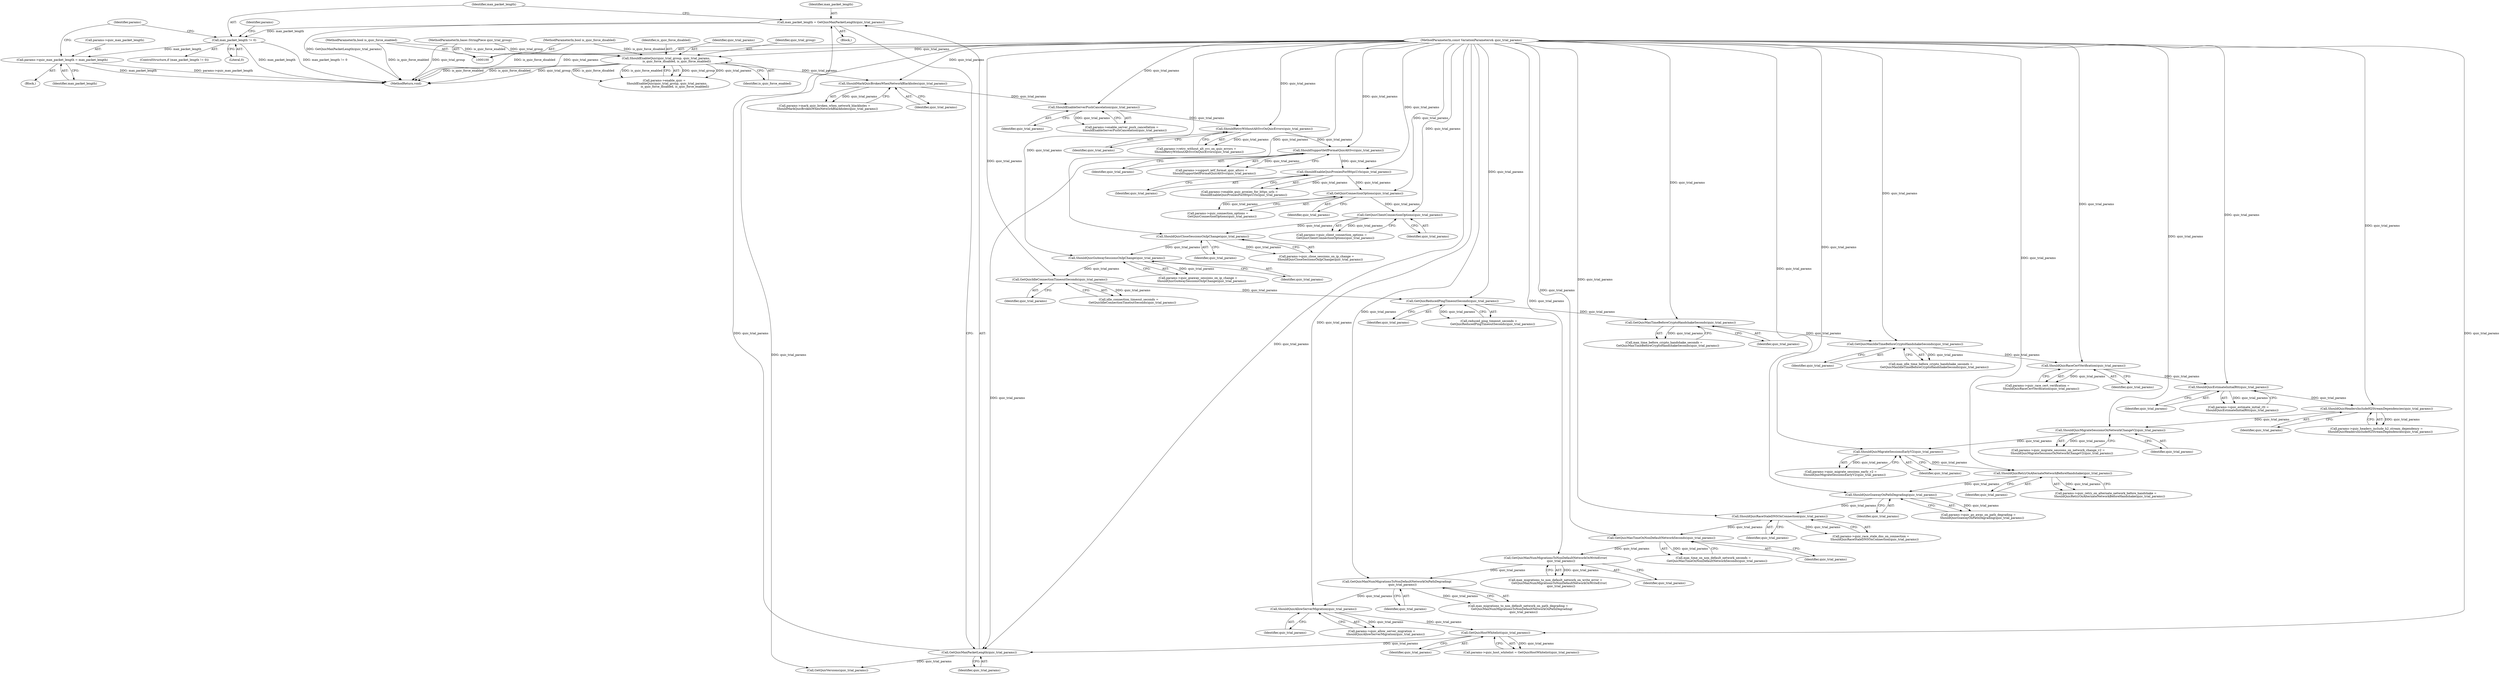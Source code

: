 digraph "0_Chrome_fd2335678e96c34d14f4b20f0d9613dfbd1ccdb4@pointer" {
"1000356" [label="(Call,params->quic_max_packet_length = max_packet_length)"];
"1000352" [label="(Call,max_packet_length != 0)"];
"1000347" [label="(Call,max_packet_length = GetQuicMaxPacketLength(quic_trial_params))"];
"1000349" [label="(Call,GetQuicMaxPacketLength(quic_trial_params))"];
"1000139" [label="(Call,ShouldSupportIetfFormatQuicAltSvc(quic_trial_params))"];
"1000133" [label="(Call,ShouldRetryWithoutAltSvcOnQuicErrors(quic_trial_params))"];
"1000127" [label="(Call,ShouldEnableServerPushCancelation(quic_trial_params))"];
"1000121" [label="(Call,ShouldMarkQuicBrokenWhenNetworkBlackholes(quic_trial_params))"];
"1000112" [label="(Call,ShouldEnableQuic(quic_trial_group, quic_trial_params,\n                       is_quic_force_disabled, is_quic_force_enabled))"];
"1000101" [label="(MethodParameterIn,base::StringPiece quic_trial_group)"];
"1000102" [label="(MethodParameterIn,const VariationParameters& quic_trial_params)"];
"1000103" [label="(MethodParameterIn,bool is_quic_force_disabled)"];
"1000104" [label="(MethodParameterIn,bool is_quic_force_enabled)"];
"1000344" [label="(Call,GetQuicHostWhitelist(quic_trial_params))"];
"1000338" [label="(Call,ShouldQuicAllowServerMigration(quic_trial_params))"];
"1000322" [label="(Call,GetQuicMaxNumMigrationsToNonDefaultNetworkOnPathDegrading(\n            quic_trial_params))"];
"1000307" [label="(Call,GetQuicMaxNumMigrationsToNonDefaultNetworkOnWriteError(\n            quic_trial_params))"];
"1000291" [label="(Call,GetQuicMaxTimeOnNonDefaultNetworkSeconds(quic_trial_params))"];
"1000286" [label="(Call,ShouldQuicRaceStaleDNSOnConnection(quic_trial_params))"];
"1000280" [label="(Call,ShouldQuicGoawayOnPathDegrading(quic_trial_params))"];
"1000274" [label="(Call,ShouldQuicRetryOnAlternateNetworkBeforeHandshake(quic_trial_params))"];
"1000268" [label="(Call,ShouldQuicMigrateSessionsEarlyV2(quic_trial_params))"];
"1000262" [label="(Call,ShouldQuicMigrateSessionsOnNetworkChangeV2(quic_trial_params))"];
"1000256" [label="(Call,ShouldQuicHeadersIncludeH2StreamDependencies(quic_trial_params))"];
"1000250" [label="(Call,ShouldQuicEstimateInitialRtt(quic_trial_params))"];
"1000244" [label="(Call,ShouldQuicRaceCertVerification(quic_trial_params))"];
"1000228" [label="(Call,GetQuicMaxIdleTimeBeforeCryptoHandshakeSeconds(quic_trial_params))"];
"1000213" [label="(Call,GetQuicMaxTimeBeforeCryptoHandshakeSeconds(quic_trial_params))"];
"1000194" [label="(Call,GetQuicReducedPingTimeoutSeconds(quic_trial_params))"];
"1000179" [label="(Call,GetQuicIdleConnectionTimeoutSeconds(quic_trial_params))"];
"1000174" [label="(Call,ShouldQuicGoAwaySessionsOnIpChange(quic_trial_params))"];
"1000168" [label="(Call,ShouldQuicCloseSessionsOnIpChange(quic_trial_params))"];
"1000162" [label="(Call,GetQuicClientConnectionOptions(quic_trial_params))"];
"1000156" [label="(Call,GetQuicConnectionOptions(quic_trial_params))"];
"1000150" [label="(Call,ShouldEnableQuicProxiesForHttpsUrls(quic_trial_params))"];
"1000133" [label="(Call,ShouldRetryWithoutAltSvcOnQuicErrors(quic_trial_params))"];
"1000177" [label="(Call,idle_connection_timeout_seconds =\n        GetQuicIdleConnectionTimeoutSeconds(quic_trial_params))"];
"1000226" [label="(Call,max_idle_time_before_crypto_handshake_seconds =\n        GetQuicMaxIdleTimeBeforeCryptoHandshakeSeconds(quic_trial_params))"];
"1000275" [label="(Identifier,quic_trial_params)"];
"1000134" [label="(Identifier,quic_trial_params)"];
"1000252" [label="(Call,params->quic_headers_include_h2_stream_dependency =\n        ShouldQuicHeadersIncludeH2StreamDependencies(quic_trial_params))"];
"1000264" [label="(Call,params->quic_migrate_sessions_early_v2 =\n        ShouldQuicMigrateSessionsEarlyV2(quic_trial_params))"];
"1000257" [label="(Identifier,quic_trial_params)"];
"1000357" [label="(Call,params->quic_max_packet_length)"];
"1000250" [label="(Call,ShouldQuicEstimateInitialRtt(quic_trial_params))"];
"1000129" [label="(Call,params->retry_without_alt_svc_on_quic_errors =\n      ShouldRetryWithoutAltSvcOnQuicErrors(quic_trial_params))"];
"1000369" [label="(Call,GetQuicVersions(quic_trial_params))"];
"1000127" [label="(Call,ShouldEnableServerPushCancelation(quic_trial_params))"];
"1000213" [label="(Call,GetQuicMaxTimeBeforeCryptoHandshakeSeconds(quic_trial_params))"];
"1000135" [label="(Call,params->support_ietf_format_quic_altsvc =\n      ShouldSupportIetfFormatQuicAltSvc(quic_trial_params))"];
"1000139" [label="(Call,ShouldSupportIetfFormatQuicAltSvc(quic_trial_params))"];
"1000175" [label="(Identifier,quic_trial_params)"];
"1000180" [label="(Identifier,quic_trial_params)"];
"1000268" [label="(Call,ShouldQuicMigrateSessionsEarlyV2(quic_trial_params))"];
"1000308" [label="(Identifier,quic_trial_params)"];
"1000355" [label="(Block,)"];
"1000246" [label="(Call,params->quic_estimate_initial_rtt =\n        ShouldQuicEstimateInitialRtt(quic_trial_params))"];
"1000179" [label="(Call,GetQuicIdleConnectionTimeoutSeconds(quic_trial_params))"];
"1000322" [label="(Call,GetQuicMaxNumMigrationsToNonDefaultNetworkOnPathDegrading(\n            quic_trial_params))"];
"1000270" [label="(Call,params->quic_retry_on_alternate_network_before_handshake =\n        ShouldQuicRetryOnAlternateNetworkBeforeHandshake(quic_trial_params))"];
"1000339" [label="(Identifier,quic_trial_params)"];
"1000116" [label="(Identifier,is_quic_force_enabled)"];
"1000258" [label="(Call,params->quic_migrate_sessions_on_network_change_v2 =\n        ShouldQuicMigrateSessionsOnNetworkChangeV2(quic_trial_params))"];
"1000194" [label="(Call,GetQuicReducedPingTimeoutSeconds(quic_trial_params))"];
"1000168" [label="(Call,ShouldQuicCloseSessionsOnIpChange(quic_trial_params))"];
"1000123" [label="(Call,params->enable_server_push_cancellation =\n      ShouldEnableServerPushCancelation(quic_trial_params))"];
"1000286" [label="(Call,ShouldQuicRaceStaleDNSOnConnection(quic_trial_params))"];
"1000152" [label="(Call,params->quic_connection_options =\n         GetQuicConnectionOptions(quic_trial_params))"];
"1000115" [label="(Identifier,is_quic_force_disabled)"];
"1000140" [label="(Identifier,quic_trial_params)"];
"1000162" [label="(Call,GetQuicClientConnectionOptions(quic_trial_params))"];
"1000157" [label="(Identifier,quic_trial_params)"];
"1000229" [label="(Identifier,quic_trial_params)"];
"1000345" [label="(Identifier,quic_trial_params)"];
"1000117" [label="(Call,params->mark_quic_broken_when_network_blackholes =\n      ShouldMarkQuicBrokenWhenNetworkBlackholes(quic_trial_params))"];
"1000107" [label="(Block,)"];
"1000323" [label="(Identifier,quic_trial_params)"];
"1000352" [label="(Call,max_packet_length != 0)"];
"1000245" [label="(Identifier,quic_trial_params)"];
"1000282" [label="(Call,params->quic_race_stale_dns_on_connection =\n        ShouldQuicRaceStaleDNSOnConnection(quic_trial_params))"];
"1000228" [label="(Call,GetQuicMaxIdleTimeBeforeCryptoHandshakeSeconds(quic_trial_params))"];
"1000102" [label="(MethodParameterIn,const VariationParameters& quic_trial_params)"];
"1000350" [label="(Identifier,quic_trial_params)"];
"1000287" [label="(Identifier,quic_trial_params)"];
"1000334" [label="(Call,params->quic_allow_server_migration =\n        ShouldQuicAllowServerMigration(quic_trial_params))"];
"1000305" [label="(Call,max_migrations_to_non_default_network_on_write_error =\n        GetQuicMaxNumMigrationsToNonDefaultNetworkOnWriteError(\n            quic_trial_params))"];
"1000104" [label="(MethodParameterIn,bool is_quic_force_enabled)"];
"1000151" [label="(Identifier,quic_trial_params)"];
"1000379" [label="(MethodReturn,void)"];
"1000169" [label="(Identifier,quic_trial_params)"];
"1000263" [label="(Identifier,quic_trial_params)"];
"1000114" [label="(Identifier,quic_trial_params)"];
"1000291" [label="(Call,GetQuicMaxTimeOnNonDefaultNetworkSeconds(quic_trial_params))"];
"1000195" [label="(Identifier,quic_trial_params)"];
"1000292" [label="(Identifier,quic_trial_params)"];
"1000269" [label="(Identifier,quic_trial_params)"];
"1000344" [label="(Call,GetQuicHostWhitelist(quic_trial_params))"];
"1000240" [label="(Call,params->quic_race_cert_verification =\n        ShouldQuicRaceCertVerification(quic_trial_params))"];
"1000211" [label="(Call,max_time_before_crypto_handshake_seconds =\n        GetQuicMaxTimeBeforeCryptoHandshakeSeconds(quic_trial_params))"];
"1000108" [label="(Call,params->enable_quic =\n      ShouldEnableQuic(quic_trial_group, quic_trial_params,\n                       is_quic_force_disabled, is_quic_force_enabled))"];
"1000363" [label="(Identifier,params)"];
"1000244" [label="(Call,ShouldQuicRaceCertVerification(quic_trial_params))"];
"1000170" [label="(Call,params->quic_goaway_sessions_on_ip_change =\n        ShouldQuicGoAwaySessionsOnIpChange(quic_trial_params))"];
"1000146" [label="(Call,params->enable_quic_proxies_for_https_urls =\n         ShouldEnableQuicProxiesForHttpsUrls(quic_trial_params))"];
"1000351" [label="(ControlStructure,if (max_packet_length != 0))"];
"1000121" [label="(Call,ShouldMarkQuicBrokenWhenNetworkBlackholes(quic_trial_params))"];
"1000112" [label="(Call,ShouldEnableQuic(quic_trial_group, quic_trial_params,\n                       is_quic_force_disabled, is_quic_force_enabled))"];
"1000101" [label="(MethodParameterIn,base::StringPiece quic_trial_group)"];
"1000158" [label="(Call,params->quic_client_connection_options =\n        GetQuicClientConnectionOptions(quic_trial_params))"];
"1000349" [label="(Call,GetQuicMaxPacketLength(quic_trial_params))"];
"1000163" [label="(Identifier,quic_trial_params)"];
"1000122" [label="(Identifier,quic_trial_params)"];
"1000276" [label="(Call,params->quic_go_away_on_path_degrading =\n        ShouldQuicGoawayOnPathDegrading(quic_trial_params))"];
"1000320" [label="(Call,max_migrations_to_non_default_network_on_path_degrading =\n        GetQuicMaxNumMigrationsToNonDefaultNetworkOnPathDegrading(\n            quic_trial_params))"];
"1000262" [label="(Call,ShouldQuicMigrateSessionsOnNetworkChangeV2(quic_trial_params))"];
"1000347" [label="(Call,max_packet_length = GetQuicMaxPacketLength(quic_trial_params))"];
"1000338" [label="(Call,ShouldQuicAllowServerMigration(quic_trial_params))"];
"1000192" [label="(Call,reduced_ping_timeout_seconds =\n        GetQuicReducedPingTimeoutSeconds(quic_trial_params))"];
"1000289" [label="(Call,max_time_on_non_default_network_seconds =\n        GetQuicMaxTimeOnNonDefaultNetworkSeconds(quic_trial_params))"];
"1000156" [label="(Call,GetQuicConnectionOptions(quic_trial_params))"];
"1000280" [label="(Call,ShouldQuicGoawayOnPathDegrading(quic_trial_params))"];
"1000128" [label="(Identifier,quic_trial_params)"];
"1000348" [label="(Identifier,max_packet_length)"];
"1000150" [label="(Call,ShouldEnableQuicProxiesForHttpsUrls(quic_trial_params))"];
"1000354" [label="(Literal,0)"];
"1000164" [label="(Call,params->quic_close_sessions_on_ip_change =\n        ShouldQuicCloseSessionsOnIpChange(quic_trial_params))"];
"1000174" [label="(Call,ShouldQuicGoAwaySessionsOnIpChange(quic_trial_params))"];
"1000251" [label="(Identifier,quic_trial_params)"];
"1000256" [label="(Call,ShouldQuicHeadersIncludeH2StreamDependencies(quic_trial_params))"];
"1000214" [label="(Identifier,quic_trial_params)"];
"1000281" [label="(Identifier,quic_trial_params)"];
"1000103" [label="(MethodParameterIn,bool is_quic_force_disabled)"];
"1000356" [label="(Call,params->quic_max_packet_length = max_packet_length)"];
"1000358" [label="(Identifier,params)"];
"1000113" [label="(Identifier,quic_trial_group)"];
"1000340" [label="(Call,params->quic_host_whitelist = GetQuicHostWhitelist(quic_trial_params))"];
"1000360" [label="(Identifier,max_packet_length)"];
"1000353" [label="(Identifier,max_packet_length)"];
"1000307" [label="(Call,GetQuicMaxNumMigrationsToNonDefaultNetworkOnWriteError(\n            quic_trial_params))"];
"1000274" [label="(Call,ShouldQuicRetryOnAlternateNetworkBeforeHandshake(quic_trial_params))"];
"1000356" -> "1000355"  [label="AST: "];
"1000356" -> "1000360"  [label="CFG: "];
"1000357" -> "1000356"  [label="AST: "];
"1000360" -> "1000356"  [label="AST: "];
"1000363" -> "1000356"  [label="CFG: "];
"1000356" -> "1000379"  [label="DDG: params->quic_max_packet_length"];
"1000356" -> "1000379"  [label="DDG: max_packet_length"];
"1000352" -> "1000356"  [label="DDG: max_packet_length"];
"1000352" -> "1000351"  [label="AST: "];
"1000352" -> "1000354"  [label="CFG: "];
"1000353" -> "1000352"  [label="AST: "];
"1000354" -> "1000352"  [label="AST: "];
"1000358" -> "1000352"  [label="CFG: "];
"1000363" -> "1000352"  [label="CFG: "];
"1000352" -> "1000379"  [label="DDG: max_packet_length"];
"1000352" -> "1000379"  [label="DDG: max_packet_length != 0"];
"1000347" -> "1000352"  [label="DDG: max_packet_length"];
"1000347" -> "1000107"  [label="AST: "];
"1000347" -> "1000349"  [label="CFG: "];
"1000348" -> "1000347"  [label="AST: "];
"1000349" -> "1000347"  [label="AST: "];
"1000353" -> "1000347"  [label="CFG: "];
"1000347" -> "1000379"  [label="DDG: GetQuicMaxPacketLength(quic_trial_params)"];
"1000349" -> "1000347"  [label="DDG: quic_trial_params"];
"1000349" -> "1000350"  [label="CFG: "];
"1000350" -> "1000349"  [label="AST: "];
"1000139" -> "1000349"  [label="DDG: quic_trial_params"];
"1000344" -> "1000349"  [label="DDG: quic_trial_params"];
"1000102" -> "1000349"  [label="DDG: quic_trial_params"];
"1000349" -> "1000369"  [label="DDG: quic_trial_params"];
"1000139" -> "1000135"  [label="AST: "];
"1000139" -> "1000140"  [label="CFG: "];
"1000140" -> "1000139"  [label="AST: "];
"1000135" -> "1000139"  [label="CFG: "];
"1000139" -> "1000135"  [label="DDG: quic_trial_params"];
"1000133" -> "1000139"  [label="DDG: quic_trial_params"];
"1000102" -> "1000139"  [label="DDG: quic_trial_params"];
"1000139" -> "1000150"  [label="DDG: quic_trial_params"];
"1000133" -> "1000129"  [label="AST: "];
"1000133" -> "1000134"  [label="CFG: "];
"1000134" -> "1000133"  [label="AST: "];
"1000129" -> "1000133"  [label="CFG: "];
"1000133" -> "1000129"  [label="DDG: quic_trial_params"];
"1000127" -> "1000133"  [label="DDG: quic_trial_params"];
"1000102" -> "1000133"  [label="DDG: quic_trial_params"];
"1000127" -> "1000123"  [label="AST: "];
"1000127" -> "1000128"  [label="CFG: "];
"1000128" -> "1000127"  [label="AST: "];
"1000123" -> "1000127"  [label="CFG: "];
"1000127" -> "1000123"  [label="DDG: quic_trial_params"];
"1000121" -> "1000127"  [label="DDG: quic_trial_params"];
"1000102" -> "1000127"  [label="DDG: quic_trial_params"];
"1000121" -> "1000117"  [label="AST: "];
"1000121" -> "1000122"  [label="CFG: "];
"1000122" -> "1000121"  [label="AST: "];
"1000117" -> "1000121"  [label="CFG: "];
"1000121" -> "1000117"  [label="DDG: quic_trial_params"];
"1000112" -> "1000121"  [label="DDG: quic_trial_params"];
"1000102" -> "1000121"  [label="DDG: quic_trial_params"];
"1000112" -> "1000108"  [label="AST: "];
"1000112" -> "1000116"  [label="CFG: "];
"1000113" -> "1000112"  [label="AST: "];
"1000114" -> "1000112"  [label="AST: "];
"1000115" -> "1000112"  [label="AST: "];
"1000116" -> "1000112"  [label="AST: "];
"1000108" -> "1000112"  [label="CFG: "];
"1000112" -> "1000379"  [label="DDG: is_quic_force_disabled"];
"1000112" -> "1000379"  [label="DDG: quic_trial_group"];
"1000112" -> "1000379"  [label="DDG: is_quic_force_enabled"];
"1000112" -> "1000108"  [label="DDG: quic_trial_group"];
"1000112" -> "1000108"  [label="DDG: quic_trial_params"];
"1000112" -> "1000108"  [label="DDG: is_quic_force_disabled"];
"1000112" -> "1000108"  [label="DDG: is_quic_force_enabled"];
"1000101" -> "1000112"  [label="DDG: quic_trial_group"];
"1000102" -> "1000112"  [label="DDG: quic_trial_params"];
"1000103" -> "1000112"  [label="DDG: is_quic_force_disabled"];
"1000104" -> "1000112"  [label="DDG: is_quic_force_enabled"];
"1000101" -> "1000100"  [label="AST: "];
"1000101" -> "1000379"  [label="DDG: quic_trial_group"];
"1000102" -> "1000100"  [label="AST: "];
"1000102" -> "1000379"  [label="DDG: quic_trial_params"];
"1000102" -> "1000150"  [label="DDG: quic_trial_params"];
"1000102" -> "1000156"  [label="DDG: quic_trial_params"];
"1000102" -> "1000162"  [label="DDG: quic_trial_params"];
"1000102" -> "1000168"  [label="DDG: quic_trial_params"];
"1000102" -> "1000174"  [label="DDG: quic_trial_params"];
"1000102" -> "1000179"  [label="DDG: quic_trial_params"];
"1000102" -> "1000194"  [label="DDG: quic_trial_params"];
"1000102" -> "1000213"  [label="DDG: quic_trial_params"];
"1000102" -> "1000228"  [label="DDG: quic_trial_params"];
"1000102" -> "1000244"  [label="DDG: quic_trial_params"];
"1000102" -> "1000250"  [label="DDG: quic_trial_params"];
"1000102" -> "1000256"  [label="DDG: quic_trial_params"];
"1000102" -> "1000262"  [label="DDG: quic_trial_params"];
"1000102" -> "1000268"  [label="DDG: quic_trial_params"];
"1000102" -> "1000274"  [label="DDG: quic_trial_params"];
"1000102" -> "1000280"  [label="DDG: quic_trial_params"];
"1000102" -> "1000286"  [label="DDG: quic_trial_params"];
"1000102" -> "1000291"  [label="DDG: quic_trial_params"];
"1000102" -> "1000307"  [label="DDG: quic_trial_params"];
"1000102" -> "1000322"  [label="DDG: quic_trial_params"];
"1000102" -> "1000338"  [label="DDG: quic_trial_params"];
"1000102" -> "1000344"  [label="DDG: quic_trial_params"];
"1000102" -> "1000369"  [label="DDG: quic_trial_params"];
"1000103" -> "1000100"  [label="AST: "];
"1000103" -> "1000379"  [label="DDG: is_quic_force_disabled"];
"1000104" -> "1000100"  [label="AST: "];
"1000104" -> "1000379"  [label="DDG: is_quic_force_enabled"];
"1000344" -> "1000340"  [label="AST: "];
"1000344" -> "1000345"  [label="CFG: "];
"1000345" -> "1000344"  [label="AST: "];
"1000340" -> "1000344"  [label="CFG: "];
"1000344" -> "1000340"  [label="DDG: quic_trial_params"];
"1000338" -> "1000344"  [label="DDG: quic_trial_params"];
"1000338" -> "1000334"  [label="AST: "];
"1000338" -> "1000339"  [label="CFG: "];
"1000339" -> "1000338"  [label="AST: "];
"1000334" -> "1000338"  [label="CFG: "];
"1000338" -> "1000334"  [label="DDG: quic_trial_params"];
"1000322" -> "1000338"  [label="DDG: quic_trial_params"];
"1000322" -> "1000320"  [label="AST: "];
"1000322" -> "1000323"  [label="CFG: "];
"1000323" -> "1000322"  [label="AST: "];
"1000320" -> "1000322"  [label="CFG: "];
"1000322" -> "1000320"  [label="DDG: quic_trial_params"];
"1000307" -> "1000322"  [label="DDG: quic_trial_params"];
"1000307" -> "1000305"  [label="AST: "];
"1000307" -> "1000308"  [label="CFG: "];
"1000308" -> "1000307"  [label="AST: "];
"1000305" -> "1000307"  [label="CFG: "];
"1000307" -> "1000305"  [label="DDG: quic_trial_params"];
"1000291" -> "1000307"  [label="DDG: quic_trial_params"];
"1000291" -> "1000289"  [label="AST: "];
"1000291" -> "1000292"  [label="CFG: "];
"1000292" -> "1000291"  [label="AST: "];
"1000289" -> "1000291"  [label="CFG: "];
"1000291" -> "1000289"  [label="DDG: quic_trial_params"];
"1000286" -> "1000291"  [label="DDG: quic_trial_params"];
"1000286" -> "1000282"  [label="AST: "];
"1000286" -> "1000287"  [label="CFG: "];
"1000287" -> "1000286"  [label="AST: "];
"1000282" -> "1000286"  [label="CFG: "];
"1000286" -> "1000282"  [label="DDG: quic_trial_params"];
"1000280" -> "1000286"  [label="DDG: quic_trial_params"];
"1000280" -> "1000276"  [label="AST: "];
"1000280" -> "1000281"  [label="CFG: "];
"1000281" -> "1000280"  [label="AST: "];
"1000276" -> "1000280"  [label="CFG: "];
"1000280" -> "1000276"  [label="DDG: quic_trial_params"];
"1000274" -> "1000280"  [label="DDG: quic_trial_params"];
"1000274" -> "1000270"  [label="AST: "];
"1000274" -> "1000275"  [label="CFG: "];
"1000275" -> "1000274"  [label="AST: "];
"1000270" -> "1000274"  [label="CFG: "];
"1000274" -> "1000270"  [label="DDG: quic_trial_params"];
"1000268" -> "1000274"  [label="DDG: quic_trial_params"];
"1000268" -> "1000264"  [label="AST: "];
"1000268" -> "1000269"  [label="CFG: "];
"1000269" -> "1000268"  [label="AST: "];
"1000264" -> "1000268"  [label="CFG: "];
"1000268" -> "1000264"  [label="DDG: quic_trial_params"];
"1000262" -> "1000268"  [label="DDG: quic_trial_params"];
"1000262" -> "1000258"  [label="AST: "];
"1000262" -> "1000263"  [label="CFG: "];
"1000263" -> "1000262"  [label="AST: "];
"1000258" -> "1000262"  [label="CFG: "];
"1000262" -> "1000258"  [label="DDG: quic_trial_params"];
"1000256" -> "1000262"  [label="DDG: quic_trial_params"];
"1000256" -> "1000252"  [label="AST: "];
"1000256" -> "1000257"  [label="CFG: "];
"1000257" -> "1000256"  [label="AST: "];
"1000252" -> "1000256"  [label="CFG: "];
"1000256" -> "1000252"  [label="DDG: quic_trial_params"];
"1000250" -> "1000256"  [label="DDG: quic_trial_params"];
"1000250" -> "1000246"  [label="AST: "];
"1000250" -> "1000251"  [label="CFG: "];
"1000251" -> "1000250"  [label="AST: "];
"1000246" -> "1000250"  [label="CFG: "];
"1000250" -> "1000246"  [label="DDG: quic_trial_params"];
"1000244" -> "1000250"  [label="DDG: quic_trial_params"];
"1000244" -> "1000240"  [label="AST: "];
"1000244" -> "1000245"  [label="CFG: "];
"1000245" -> "1000244"  [label="AST: "];
"1000240" -> "1000244"  [label="CFG: "];
"1000244" -> "1000240"  [label="DDG: quic_trial_params"];
"1000228" -> "1000244"  [label="DDG: quic_trial_params"];
"1000228" -> "1000226"  [label="AST: "];
"1000228" -> "1000229"  [label="CFG: "];
"1000229" -> "1000228"  [label="AST: "];
"1000226" -> "1000228"  [label="CFG: "];
"1000228" -> "1000226"  [label="DDG: quic_trial_params"];
"1000213" -> "1000228"  [label="DDG: quic_trial_params"];
"1000213" -> "1000211"  [label="AST: "];
"1000213" -> "1000214"  [label="CFG: "];
"1000214" -> "1000213"  [label="AST: "];
"1000211" -> "1000213"  [label="CFG: "];
"1000213" -> "1000211"  [label="DDG: quic_trial_params"];
"1000194" -> "1000213"  [label="DDG: quic_trial_params"];
"1000194" -> "1000192"  [label="AST: "];
"1000194" -> "1000195"  [label="CFG: "];
"1000195" -> "1000194"  [label="AST: "];
"1000192" -> "1000194"  [label="CFG: "];
"1000194" -> "1000192"  [label="DDG: quic_trial_params"];
"1000179" -> "1000194"  [label="DDG: quic_trial_params"];
"1000179" -> "1000177"  [label="AST: "];
"1000179" -> "1000180"  [label="CFG: "];
"1000180" -> "1000179"  [label="AST: "];
"1000177" -> "1000179"  [label="CFG: "];
"1000179" -> "1000177"  [label="DDG: quic_trial_params"];
"1000174" -> "1000179"  [label="DDG: quic_trial_params"];
"1000174" -> "1000170"  [label="AST: "];
"1000174" -> "1000175"  [label="CFG: "];
"1000175" -> "1000174"  [label="AST: "];
"1000170" -> "1000174"  [label="CFG: "];
"1000174" -> "1000170"  [label="DDG: quic_trial_params"];
"1000168" -> "1000174"  [label="DDG: quic_trial_params"];
"1000168" -> "1000164"  [label="AST: "];
"1000168" -> "1000169"  [label="CFG: "];
"1000169" -> "1000168"  [label="AST: "];
"1000164" -> "1000168"  [label="CFG: "];
"1000168" -> "1000164"  [label="DDG: quic_trial_params"];
"1000162" -> "1000168"  [label="DDG: quic_trial_params"];
"1000162" -> "1000158"  [label="AST: "];
"1000162" -> "1000163"  [label="CFG: "];
"1000163" -> "1000162"  [label="AST: "];
"1000158" -> "1000162"  [label="CFG: "];
"1000162" -> "1000158"  [label="DDG: quic_trial_params"];
"1000156" -> "1000162"  [label="DDG: quic_trial_params"];
"1000156" -> "1000152"  [label="AST: "];
"1000156" -> "1000157"  [label="CFG: "];
"1000157" -> "1000156"  [label="AST: "];
"1000152" -> "1000156"  [label="CFG: "];
"1000156" -> "1000152"  [label="DDG: quic_trial_params"];
"1000150" -> "1000156"  [label="DDG: quic_trial_params"];
"1000150" -> "1000146"  [label="AST: "];
"1000150" -> "1000151"  [label="CFG: "];
"1000151" -> "1000150"  [label="AST: "];
"1000146" -> "1000150"  [label="CFG: "];
"1000150" -> "1000146"  [label="DDG: quic_trial_params"];
}
